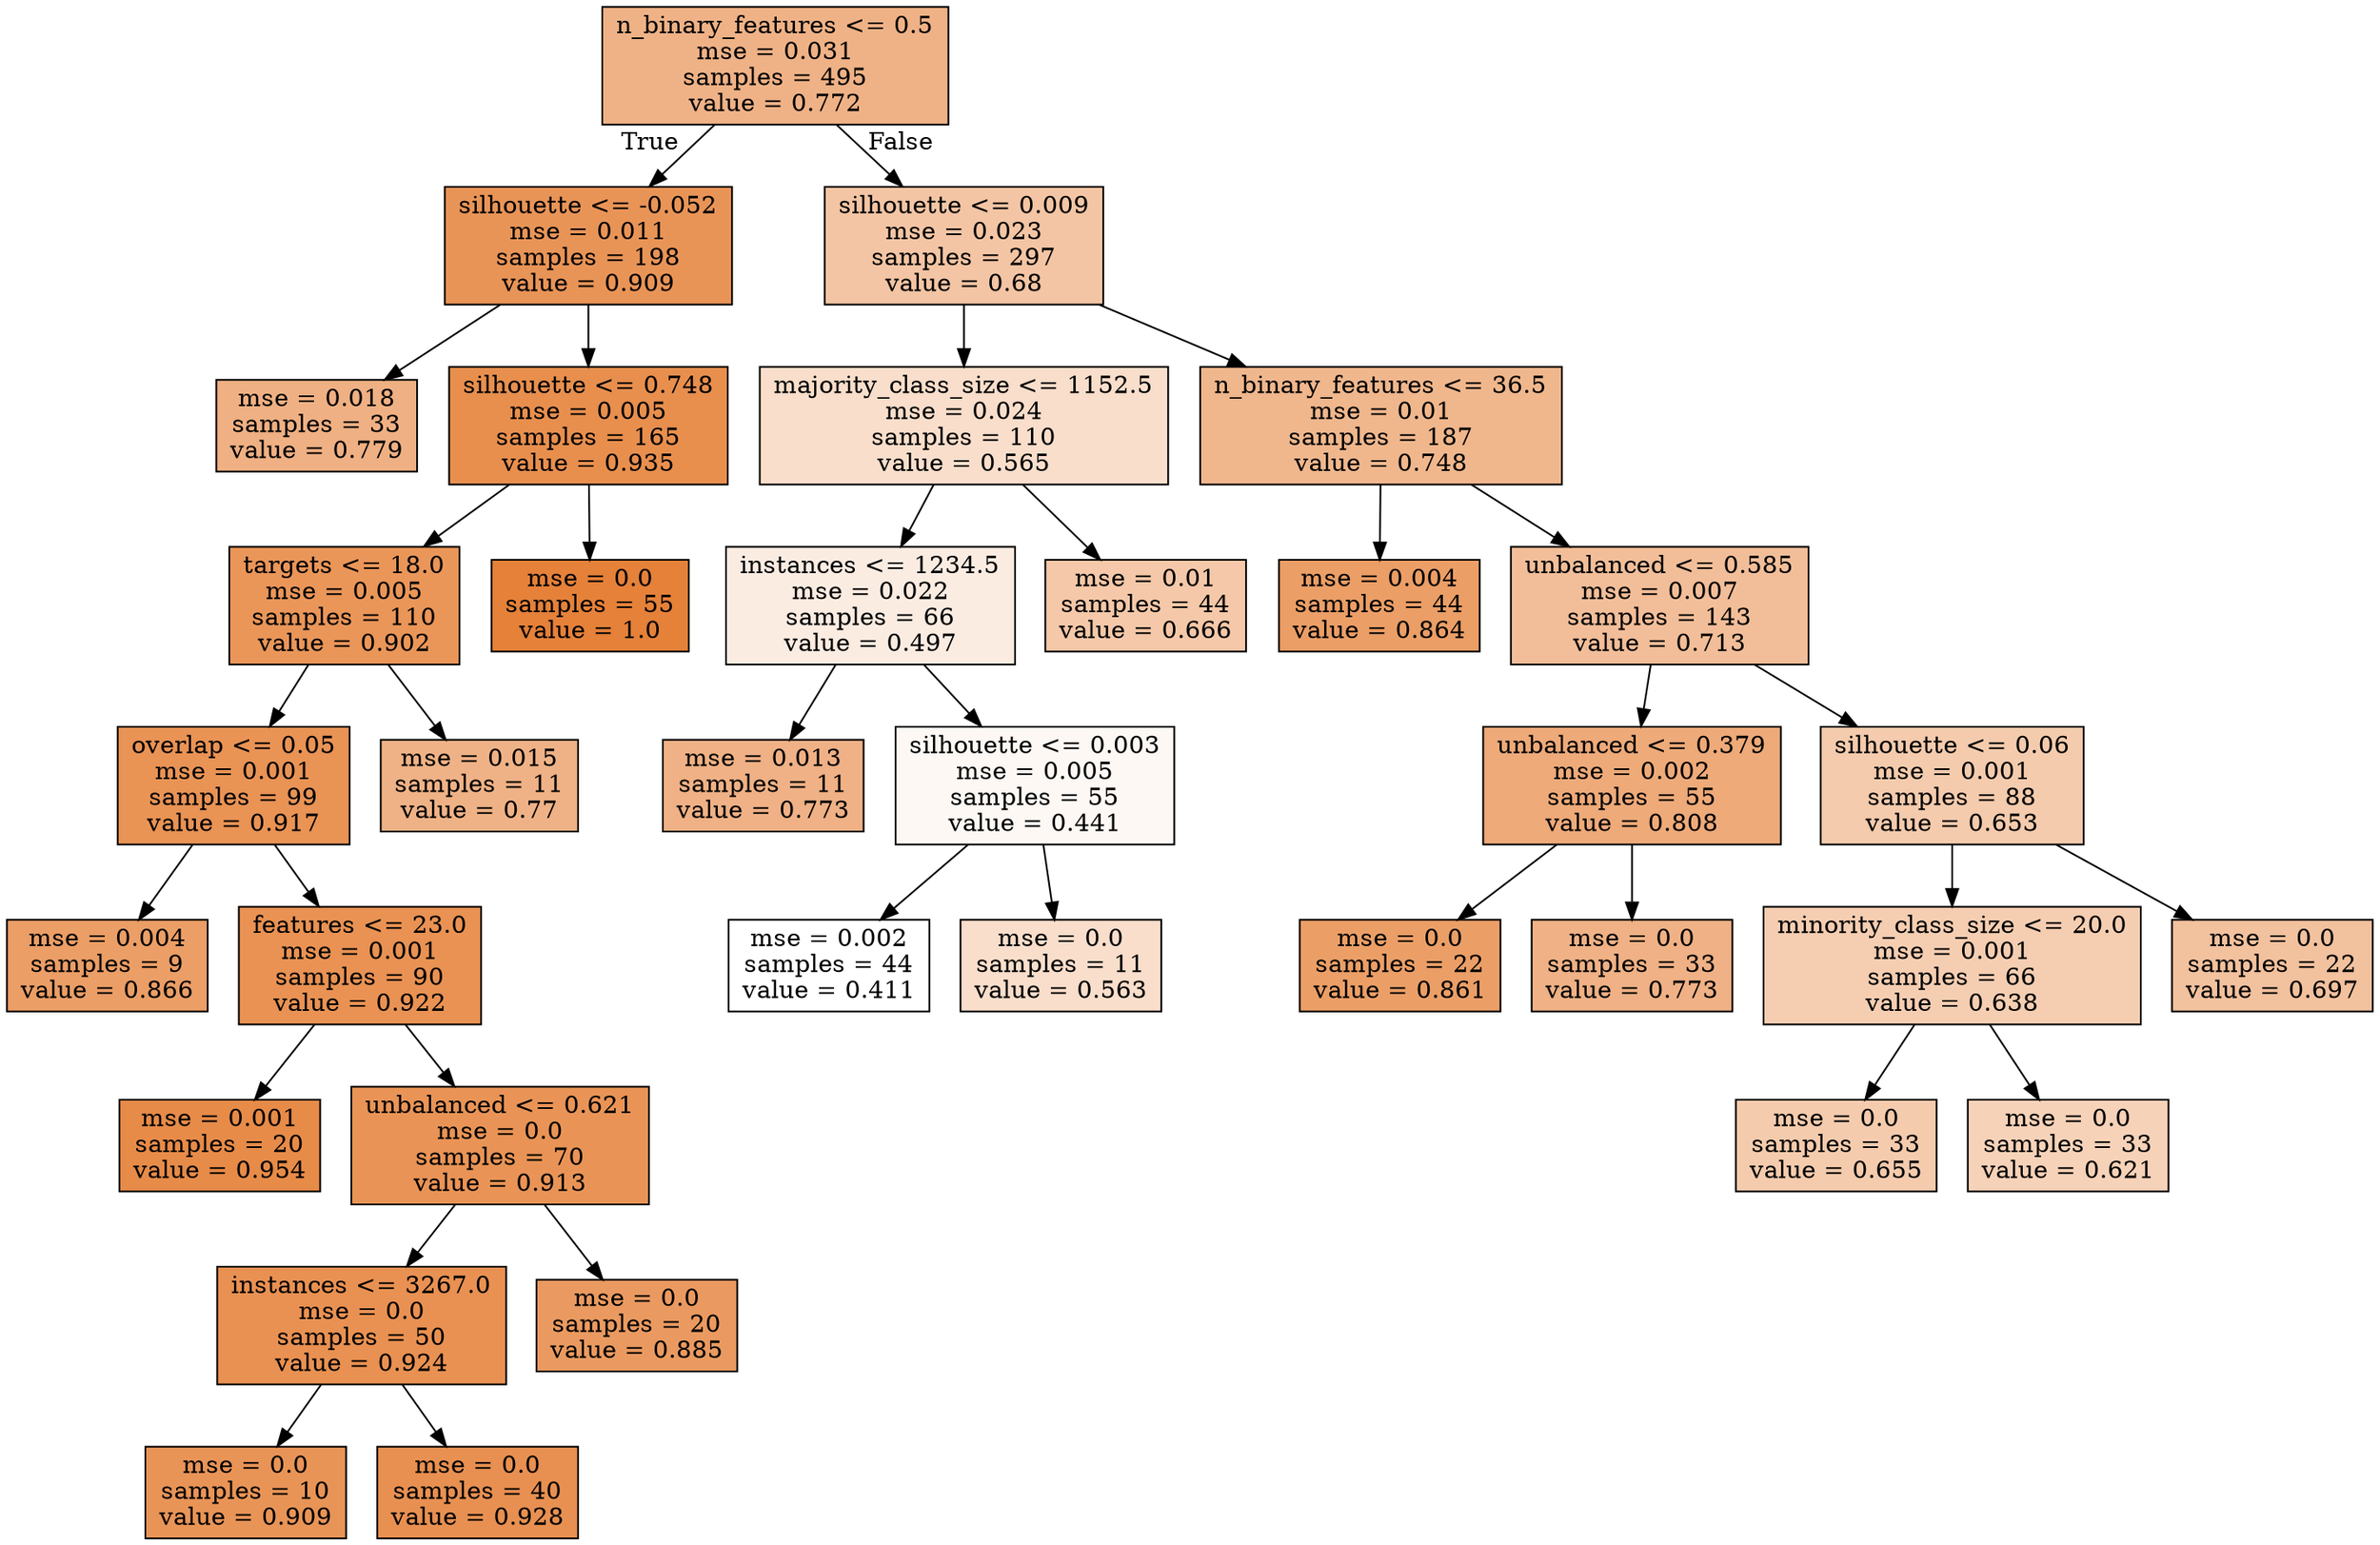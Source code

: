 digraph Tree {
node [shape=box, style="filled", color="black"] ;
0 [label="n_binary_features <= 0.5\nmse = 0.031\nsamples = 495\nvalue = 0.772", fillcolor="#e581399c"] ;
1 [label="silhouette <= -0.052\nmse = 0.011\nsamples = 198\nvalue = 0.909", fillcolor="#e58139d8"] ;
0 -> 1 [labeldistance=2.5, labelangle=45, headlabel="True"] ;
2 [label="mse = 0.018\nsamples = 33\nvalue = 0.779", fillcolor="#e581399f"] ;
1 -> 2 ;
3 [label="silhouette <= 0.748\nmse = 0.005\nsamples = 165\nvalue = 0.935", fillcolor="#e58139e3"] ;
1 -> 3 ;
4 [label="targets <= 18.0\nmse = 0.005\nsamples = 110\nvalue = 0.902", fillcolor="#e58139d5"] ;
3 -> 4 ;
5 [label="overlap <= 0.05\nmse = 0.001\nsamples = 99\nvalue = 0.917", fillcolor="#e58139db"] ;
4 -> 5 ;
6 [label="mse = 0.004\nsamples = 9\nvalue = 0.866", fillcolor="#e58139c5"] ;
5 -> 6 ;
7 [label="features <= 23.0\nmse = 0.001\nsamples = 90\nvalue = 0.922", fillcolor="#e58139dd"] ;
5 -> 7 ;
8 [label="mse = 0.001\nsamples = 20\nvalue = 0.954", fillcolor="#e58139eb"] ;
7 -> 8 ;
9 [label="unbalanced <= 0.621\nmse = 0.0\nsamples = 70\nvalue = 0.913", fillcolor="#e58139d9"] ;
7 -> 9 ;
10 [label="instances <= 3267.0\nmse = 0.0\nsamples = 50\nvalue = 0.924", fillcolor="#e58139de"] ;
9 -> 10 ;
11 [label="mse = 0.0\nsamples = 10\nvalue = 0.909", fillcolor="#e58139d8"] ;
10 -> 11 ;
12 [label="mse = 0.0\nsamples = 40\nvalue = 0.928", fillcolor="#e58139e0"] ;
10 -> 12 ;
13 [label="mse = 0.0\nsamples = 20\nvalue = 0.885", fillcolor="#e58139cd"] ;
9 -> 13 ;
14 [label="mse = 0.015\nsamples = 11\nvalue = 0.77", fillcolor="#e581399b"] ;
4 -> 14 ;
15 [label="mse = 0.0\nsamples = 55\nvalue = 1.0", fillcolor="#e58139ff"] ;
3 -> 15 ;
16 [label="silhouette <= 0.009\nmse = 0.023\nsamples = 297\nvalue = 0.68", fillcolor="#e5813975"] ;
0 -> 16 [labeldistance=2.5, labelangle=-45, headlabel="False"] ;
17 [label="majority_class_size <= 1152.5\nmse = 0.024\nsamples = 110\nvalue = 0.565", fillcolor="#e5813942"] ;
16 -> 17 ;
18 [label="instances <= 1234.5\nmse = 0.022\nsamples = 66\nvalue = 0.497", fillcolor="#e5813925"] ;
17 -> 18 ;
19 [label="mse = 0.013\nsamples = 11\nvalue = 0.773", fillcolor="#e581399d"] ;
18 -> 19 ;
20 [label="silhouette <= 0.003\nmse = 0.005\nsamples = 55\nvalue = 0.441", fillcolor="#e581390d"] ;
18 -> 20 ;
21 [label="mse = 0.002\nsamples = 44\nvalue = 0.411", fillcolor="#e5813900"] ;
20 -> 21 ;
22 [label="mse = 0.0\nsamples = 11\nvalue = 0.563", fillcolor="#e5813942"] ;
20 -> 22 ;
23 [label="mse = 0.01\nsamples = 44\nvalue = 0.666", fillcolor="#e581396f"] ;
17 -> 23 ;
24 [label="n_binary_features <= 36.5\nmse = 0.01\nsamples = 187\nvalue = 0.748", fillcolor="#e5813992"] ;
16 -> 24 ;
25 [label="mse = 0.004\nsamples = 44\nvalue = 0.864", fillcolor="#e58139c4"] ;
24 -> 25 ;
26 [label="unbalanced <= 0.585\nmse = 0.007\nsamples = 143\nvalue = 0.713", fillcolor="#e5813983"] ;
24 -> 26 ;
27 [label="unbalanced <= 0.379\nmse = 0.002\nsamples = 55\nvalue = 0.808", fillcolor="#e58139ac"] ;
26 -> 27 ;
28 [label="mse = 0.0\nsamples = 22\nvalue = 0.861", fillcolor="#e58139c3"] ;
27 -> 28 ;
29 [label="mse = 0.0\nsamples = 33\nvalue = 0.773", fillcolor="#e581399d"] ;
27 -> 29 ;
30 [label="silhouette <= 0.06\nmse = 0.001\nsamples = 88\nvalue = 0.653", fillcolor="#e5813969"] ;
26 -> 30 ;
31 [label="minority_class_size <= 20.0\nmse = 0.001\nsamples = 66\nvalue = 0.638", fillcolor="#e5813962"] ;
30 -> 31 ;
32 [label="mse = 0.0\nsamples = 33\nvalue = 0.655", fillcolor="#e5813969"] ;
31 -> 32 ;
33 [label="mse = 0.0\nsamples = 33\nvalue = 0.621", fillcolor="#e581395b"] ;
31 -> 33 ;
34 [label="mse = 0.0\nsamples = 22\nvalue = 0.697", fillcolor="#e581397c"] ;
30 -> 34 ;
}